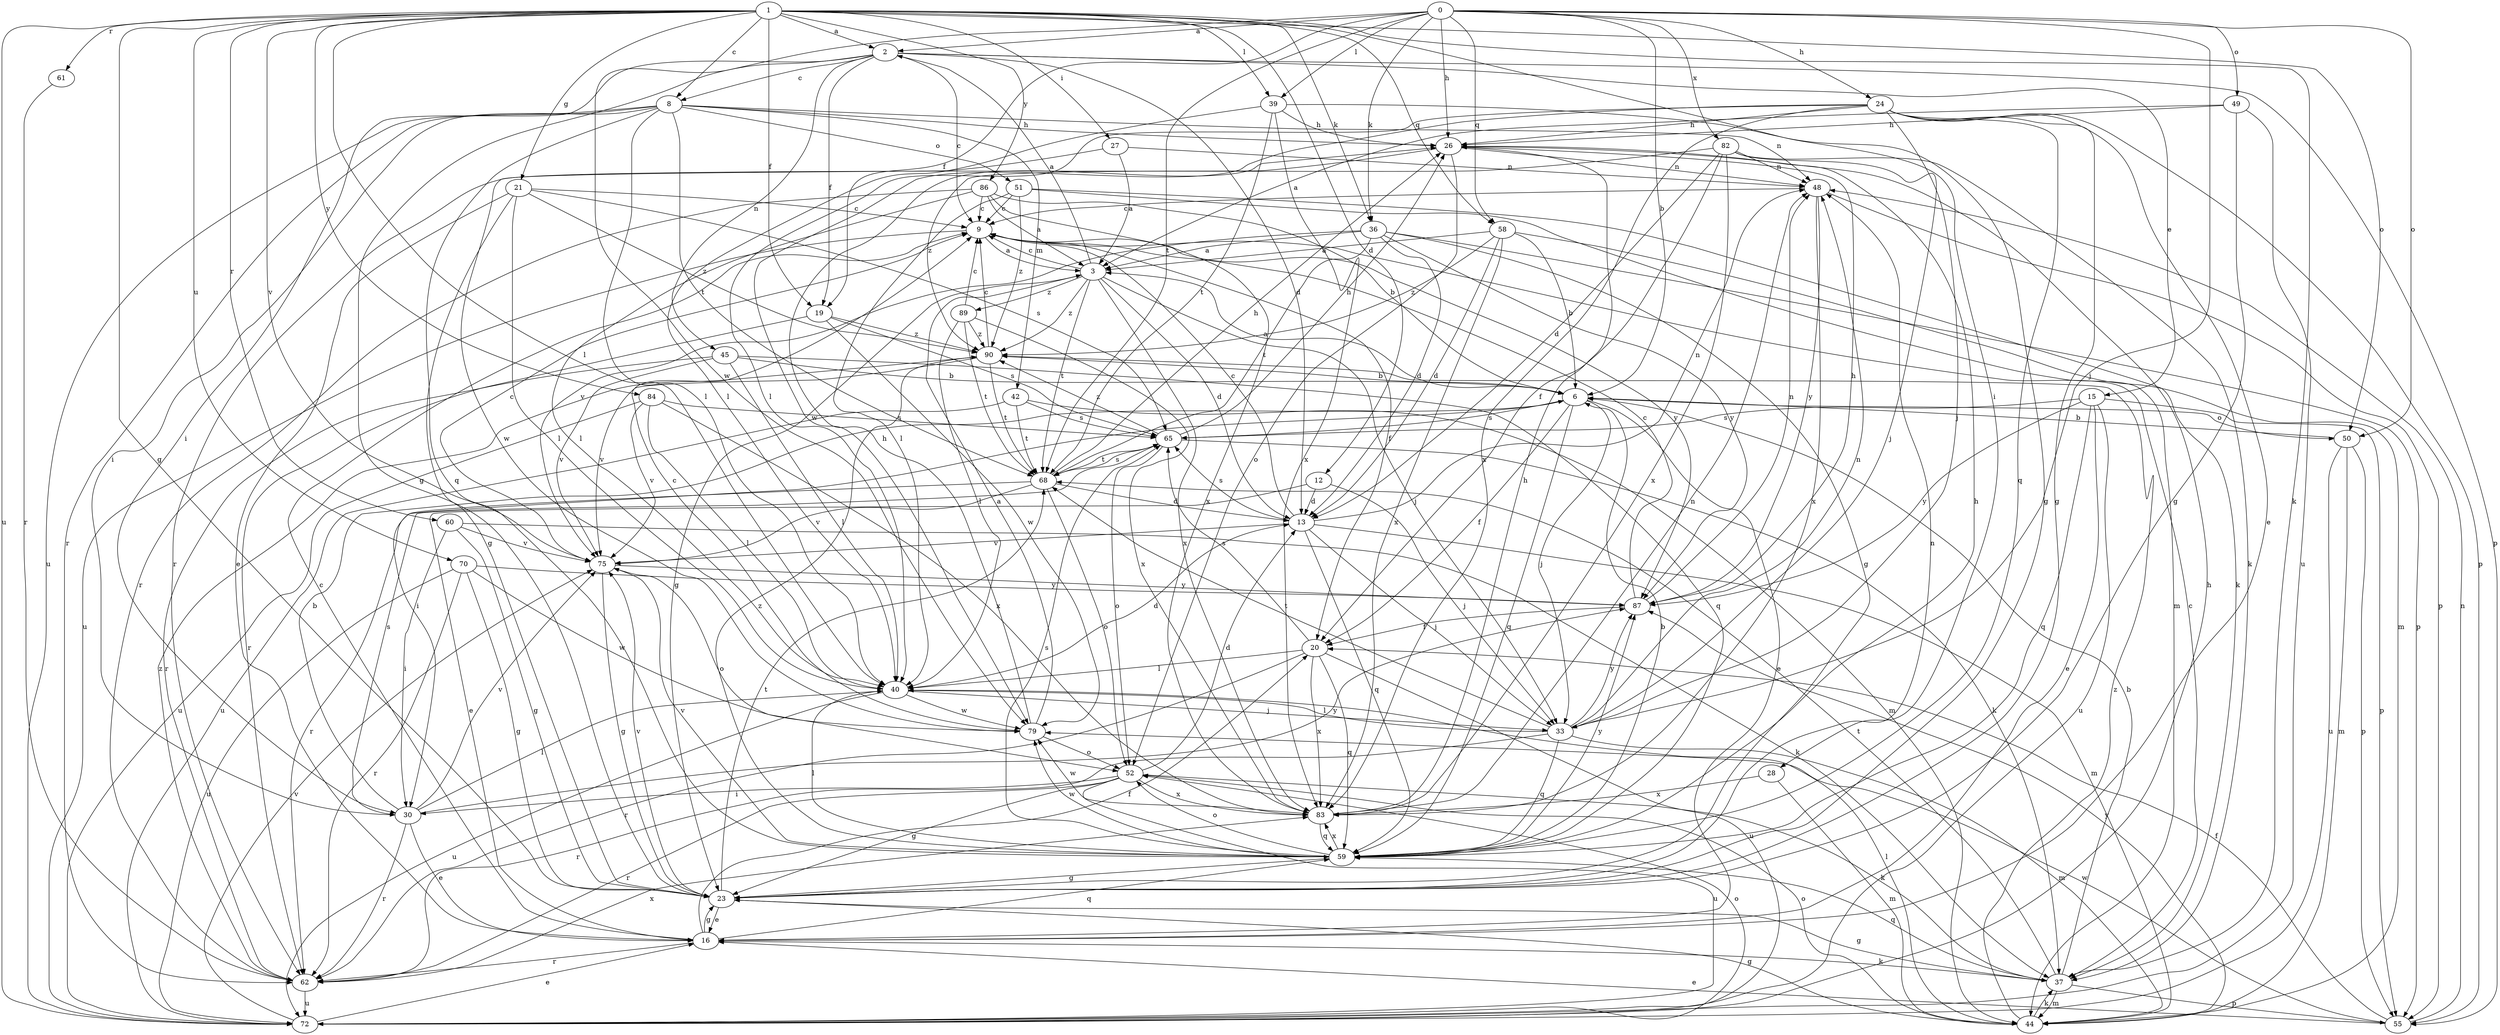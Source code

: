 strict digraph  {
0;
1;
2;
3;
6;
8;
9;
12;
13;
15;
16;
19;
20;
21;
23;
24;
26;
27;
28;
30;
33;
36;
37;
39;
40;
42;
44;
45;
48;
49;
50;
51;
52;
55;
58;
59;
60;
61;
62;
65;
68;
70;
72;
75;
79;
82;
83;
84;
86;
87;
89;
90;
0 -> 2  [label=a];
0 -> 6  [label=b];
0 -> 19  [label=f];
0 -> 24  [label=h];
0 -> 26  [label=h];
0 -> 33  [label=j];
0 -> 36  [label=k];
0 -> 39  [label=l];
0 -> 49  [label=o];
0 -> 50  [label=o];
0 -> 58  [label=q];
0 -> 68  [label=t];
0 -> 79  [label=w];
0 -> 82  [label=x];
1 -> 2  [label=a];
1 -> 8  [label=c];
1 -> 12  [label=d];
1 -> 19  [label=f];
1 -> 21  [label=g];
1 -> 23  [label=g];
1 -> 27  [label=i];
1 -> 28  [label=i];
1 -> 36  [label=k];
1 -> 37  [label=k];
1 -> 39  [label=l];
1 -> 40  [label=l];
1 -> 50  [label=o];
1 -> 58  [label=q];
1 -> 60  [label=r];
1 -> 61  [label=r];
1 -> 70  [label=u];
1 -> 72  [label=u];
1 -> 75  [label=v];
1 -> 84  [label=y];
1 -> 86  [label=y];
2 -> 8  [label=c];
2 -> 9  [label=c];
2 -> 13  [label=d];
2 -> 15  [label=e];
2 -> 19  [label=f];
2 -> 23  [label=g];
2 -> 30  [label=i];
2 -> 45  [label=n];
2 -> 55  [label=p];
3 -> 2  [label=a];
3 -> 9  [label=c];
3 -> 13  [label=d];
3 -> 23  [label=g];
3 -> 33  [label=j];
3 -> 68  [label=t];
3 -> 83  [label=x];
3 -> 89  [label=z];
3 -> 90  [label=z];
6 -> 3  [label=a];
6 -> 16  [label=e];
6 -> 20  [label=f];
6 -> 30  [label=i];
6 -> 33  [label=j];
6 -> 50  [label=o];
6 -> 59  [label=q];
6 -> 65  [label=s];
8 -> 26  [label=h];
8 -> 30  [label=i];
8 -> 40  [label=l];
8 -> 42  [label=m];
8 -> 48  [label=n];
8 -> 51  [label=o];
8 -> 59  [label=q];
8 -> 62  [label=r];
8 -> 68  [label=t];
8 -> 72  [label=u];
9 -> 3  [label=a];
9 -> 20  [label=f];
9 -> 72  [label=u];
9 -> 87  [label=y];
12 -> 13  [label=d];
12 -> 16  [label=e];
12 -> 33  [label=j];
13 -> 9  [label=c];
13 -> 33  [label=j];
13 -> 44  [label=m];
13 -> 48  [label=n];
13 -> 59  [label=q];
13 -> 65  [label=s];
13 -> 75  [label=v];
15 -> 16  [label=e];
15 -> 55  [label=p];
15 -> 59  [label=q];
15 -> 65  [label=s];
15 -> 72  [label=u];
15 -> 87  [label=y];
16 -> 9  [label=c];
16 -> 20  [label=f];
16 -> 23  [label=g];
16 -> 37  [label=k];
16 -> 59  [label=q];
16 -> 62  [label=r];
19 -> 62  [label=r];
19 -> 65  [label=s];
19 -> 79  [label=w];
19 -> 90  [label=z];
20 -> 40  [label=l];
20 -> 59  [label=q];
20 -> 62  [label=r];
20 -> 65  [label=s];
20 -> 72  [label=u];
20 -> 83  [label=x];
21 -> 9  [label=c];
21 -> 16  [label=e];
21 -> 23  [label=g];
21 -> 40  [label=l];
21 -> 65  [label=s];
21 -> 90  [label=z];
23 -> 16  [label=e];
23 -> 48  [label=n];
23 -> 68  [label=t];
23 -> 75  [label=v];
24 -> 16  [label=e];
24 -> 23  [label=g];
24 -> 26  [label=h];
24 -> 33  [label=j];
24 -> 40  [label=l];
24 -> 55  [label=p];
24 -> 59  [label=q];
24 -> 79  [label=w];
24 -> 83  [label=x];
26 -> 48  [label=n];
26 -> 52  [label=o];
26 -> 90  [label=z];
27 -> 3  [label=a];
27 -> 48  [label=n];
27 -> 79  [label=w];
28 -> 44  [label=m];
28 -> 83  [label=x];
30 -> 6  [label=b];
30 -> 16  [label=e];
30 -> 40  [label=l];
30 -> 62  [label=r];
30 -> 65  [label=s];
30 -> 75  [label=v];
30 -> 87  [label=y];
33 -> 40  [label=l];
33 -> 44  [label=m];
33 -> 48  [label=n];
33 -> 59  [label=q];
33 -> 62  [label=r];
33 -> 68  [label=t];
33 -> 87  [label=y];
36 -> 3  [label=a];
36 -> 13  [label=d];
36 -> 23  [label=g];
36 -> 55  [label=p];
36 -> 68  [label=t];
36 -> 75  [label=v];
36 -> 87  [label=y];
37 -> 6  [label=b];
37 -> 9  [label=c];
37 -> 23  [label=g];
37 -> 44  [label=m];
37 -> 55  [label=p];
37 -> 59  [label=q];
37 -> 68  [label=t];
39 -> 23  [label=g];
39 -> 26  [label=h];
39 -> 40  [label=l];
39 -> 68  [label=t];
39 -> 83  [label=x];
40 -> 13  [label=d];
40 -> 33  [label=j];
40 -> 72  [label=u];
40 -> 79  [label=w];
42 -> 44  [label=m];
42 -> 65  [label=s];
42 -> 68  [label=t];
42 -> 72  [label=u];
44 -> 23  [label=g];
44 -> 37  [label=k];
44 -> 40  [label=l];
44 -> 52  [label=o];
44 -> 87  [label=y];
44 -> 90  [label=z];
45 -> 6  [label=b];
45 -> 40  [label=l];
45 -> 59  [label=q];
45 -> 62  [label=r];
45 -> 75  [label=v];
48 -> 9  [label=c];
48 -> 55  [label=p];
48 -> 83  [label=x];
48 -> 87  [label=y];
49 -> 3  [label=a];
49 -> 23  [label=g];
49 -> 26  [label=h];
49 -> 72  [label=u];
50 -> 6  [label=b];
50 -> 44  [label=m];
50 -> 55  [label=p];
50 -> 72  [label=u];
51 -> 9  [label=c];
51 -> 37  [label=k];
51 -> 40  [label=l];
51 -> 44  [label=m];
51 -> 90  [label=z];
52 -> 13  [label=d];
52 -> 23  [label=g];
52 -> 30  [label=i];
52 -> 37  [label=k];
52 -> 62  [label=r];
52 -> 72  [label=u];
52 -> 83  [label=x];
55 -> 16  [label=e];
55 -> 20  [label=f];
55 -> 48  [label=n];
55 -> 79  [label=w];
58 -> 3  [label=a];
58 -> 6  [label=b];
58 -> 13  [label=d];
58 -> 44  [label=m];
58 -> 83  [label=x];
58 -> 90  [label=z];
59 -> 6  [label=b];
59 -> 23  [label=g];
59 -> 26  [label=h];
59 -> 40  [label=l];
59 -> 52  [label=o];
59 -> 65  [label=s];
59 -> 75  [label=v];
59 -> 79  [label=w];
59 -> 83  [label=x];
59 -> 87  [label=y];
59 -> 90  [label=z];
60 -> 23  [label=g];
60 -> 30  [label=i];
60 -> 37  [label=k];
60 -> 75  [label=v];
61 -> 62  [label=r];
62 -> 72  [label=u];
62 -> 83  [label=x];
62 -> 90  [label=z];
65 -> 26  [label=h];
65 -> 37  [label=k];
65 -> 52  [label=o];
65 -> 68  [label=t];
65 -> 90  [label=z];
68 -> 13  [label=d];
68 -> 26  [label=h];
68 -> 52  [label=o];
68 -> 62  [label=r];
68 -> 65  [label=s];
68 -> 75  [label=v];
70 -> 23  [label=g];
70 -> 62  [label=r];
70 -> 72  [label=u];
70 -> 79  [label=w];
70 -> 87  [label=y];
72 -> 16  [label=e];
72 -> 26  [label=h];
72 -> 52  [label=o];
72 -> 75  [label=v];
75 -> 9  [label=c];
75 -> 23  [label=g];
75 -> 52  [label=o];
75 -> 87  [label=y];
79 -> 3  [label=a];
79 -> 9  [label=c];
79 -> 26  [label=h];
79 -> 52  [label=o];
82 -> 13  [label=d];
82 -> 20  [label=f];
82 -> 33  [label=j];
82 -> 37  [label=k];
82 -> 48  [label=n];
82 -> 62  [label=r];
82 -> 83  [label=x];
83 -> 26  [label=h];
83 -> 48  [label=n];
83 -> 59  [label=q];
83 -> 79  [label=w];
84 -> 40  [label=l];
84 -> 65  [label=s];
84 -> 72  [label=u];
84 -> 75  [label=v];
84 -> 83  [label=x];
86 -> 3  [label=a];
86 -> 6  [label=b];
86 -> 9  [label=c];
86 -> 40  [label=l];
86 -> 62  [label=r];
86 -> 83  [label=x];
87 -> 9  [label=c];
87 -> 20  [label=f];
87 -> 26  [label=h];
87 -> 48  [label=n];
89 -> 9  [label=c];
89 -> 40  [label=l];
89 -> 68  [label=t];
89 -> 83  [label=x];
89 -> 90  [label=z];
90 -> 6  [label=b];
90 -> 9  [label=c];
90 -> 68  [label=t];
90 -> 75  [label=v];
}
